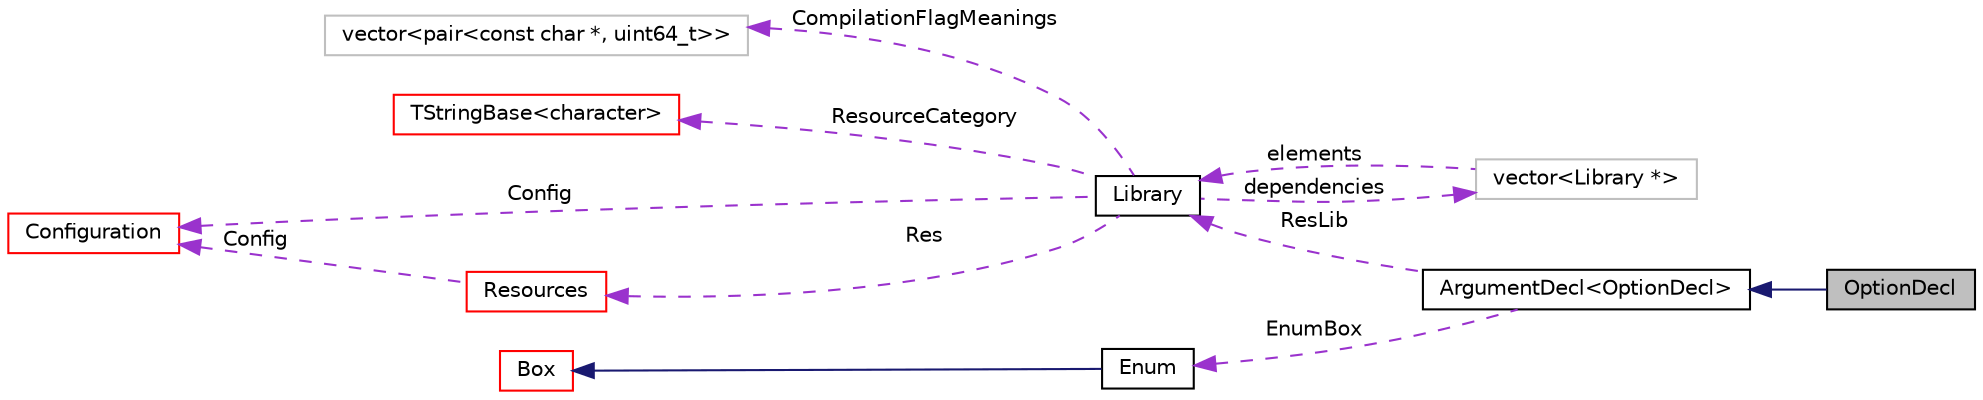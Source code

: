 digraph "OptionDecl"
{
  edge [fontname="Helvetica",fontsize="10",labelfontname="Helvetica",labelfontsize="10"];
  node [fontname="Helvetica",fontsize="10",shape=record];
  rankdir="LR";
  Node2 [label="OptionDecl",height=0.2,width=0.4,color="black", fillcolor="grey75", style="filled", fontcolor="black"];
  Node37 [label="vector\<Library *\>",height=0.2,width=0.4,color="grey75", fillcolor="white", style="filled"];
  Node38 [label="vector\<pair\<const char *, uint64_t\>\>",height=0.2,width=0.4,color="grey75", fillcolor="white", style="filled"];
  Node3 [label="ArgumentDecl\<OptionDecl\>",height=0.2,width=0.4,color="black", fillcolor="white", style="filled",URL="$structaworx_1_1lib_1_1cli_1_1ArgumentDecl.html"];
  Node5 [label="TStringBase\<character\>",height=0.2,width=0.4,color="red", fillcolor="white", style="filled",URL="$classaworx_1_1lib_1_1strings_1_1TStringBase.html"];
  Node3 -> Node2 [dir="back",color="midnightblue",fontsize="10",style="solid",fontname="Helvetica"];
  Node4 -> Node3 [dir="back",color="darkorchid3",fontsize="10",style="dashed",label=" ResLib" ,fontname="Helvetica"];
  Node4 -> Node37 [dir="back",color="darkorchid3",fontsize="10",style="dashed",label=" elements" ,fontname="Helvetica"];
  Node5 -> Node4 [dir="back",color="darkorchid3",fontsize="10",style="dashed",label=" ResourceCategory" ,fontname="Helvetica"];
  Node7 -> Node4 [dir="back",color="darkorchid3",fontsize="10",style="dashed",label=" Res" ,fontname="Helvetica"];
  Node19 -> Node4 [dir="back",color="darkorchid3",fontsize="10",style="dashed",label=" Config" ,fontname="Helvetica"];
  Node19 -> Node7 [dir="back",color="darkorchid3",fontsize="10",style="dashed",label=" Config" ,fontname="Helvetica"];
  Node37 -> Node4 [dir="back",color="darkorchid3",fontsize="10",style="dashed",label=" dependencies" ,fontname="Helvetica"];
  Node38 -> Node4 [dir="back",color="darkorchid3",fontsize="10",style="dashed",label=" CompilationFlagMeanings" ,fontname="Helvetica"];
  Node39 -> Node3 [dir="back",color="darkorchid3",fontsize="10",style="dashed",label=" EnumBox" ,fontname="Helvetica"];
  Node40 -> Node39 [dir="back",color="midnightblue",fontsize="10",style="solid",fontname="Helvetica"];
  Node4 [label="Library",height=0.2,width=0.4,color="black", fillcolor="white", style="filled",URL="$classaworx_1_1lib_1_1lang_1_1Library.html"];
  Node7 [label="Resources",height=0.2,width=0.4,color="red", fillcolor="white", style="filled",URL="$classaworx_1_1lib_1_1lang_1_1Resources.html"];
  Node19 [label="Configuration",height=0.2,width=0.4,color="red", fillcolor="white", style="filled",URL="$classaworx_1_1lib_1_1config_1_1Configuration.html"];
  Node39 [label="Enum",height=0.2,width=0.4,color="black", fillcolor="white", style="filled",URL="$structaworx_1_1lib_1_1lang_1_1Enum.html"];
  Node40 [label="Box",height=0.2,width=0.4,color="red", fillcolor="white", style="filled",URL="$classaworx_1_1lib_1_1boxing_1_1Box.html"];
}

